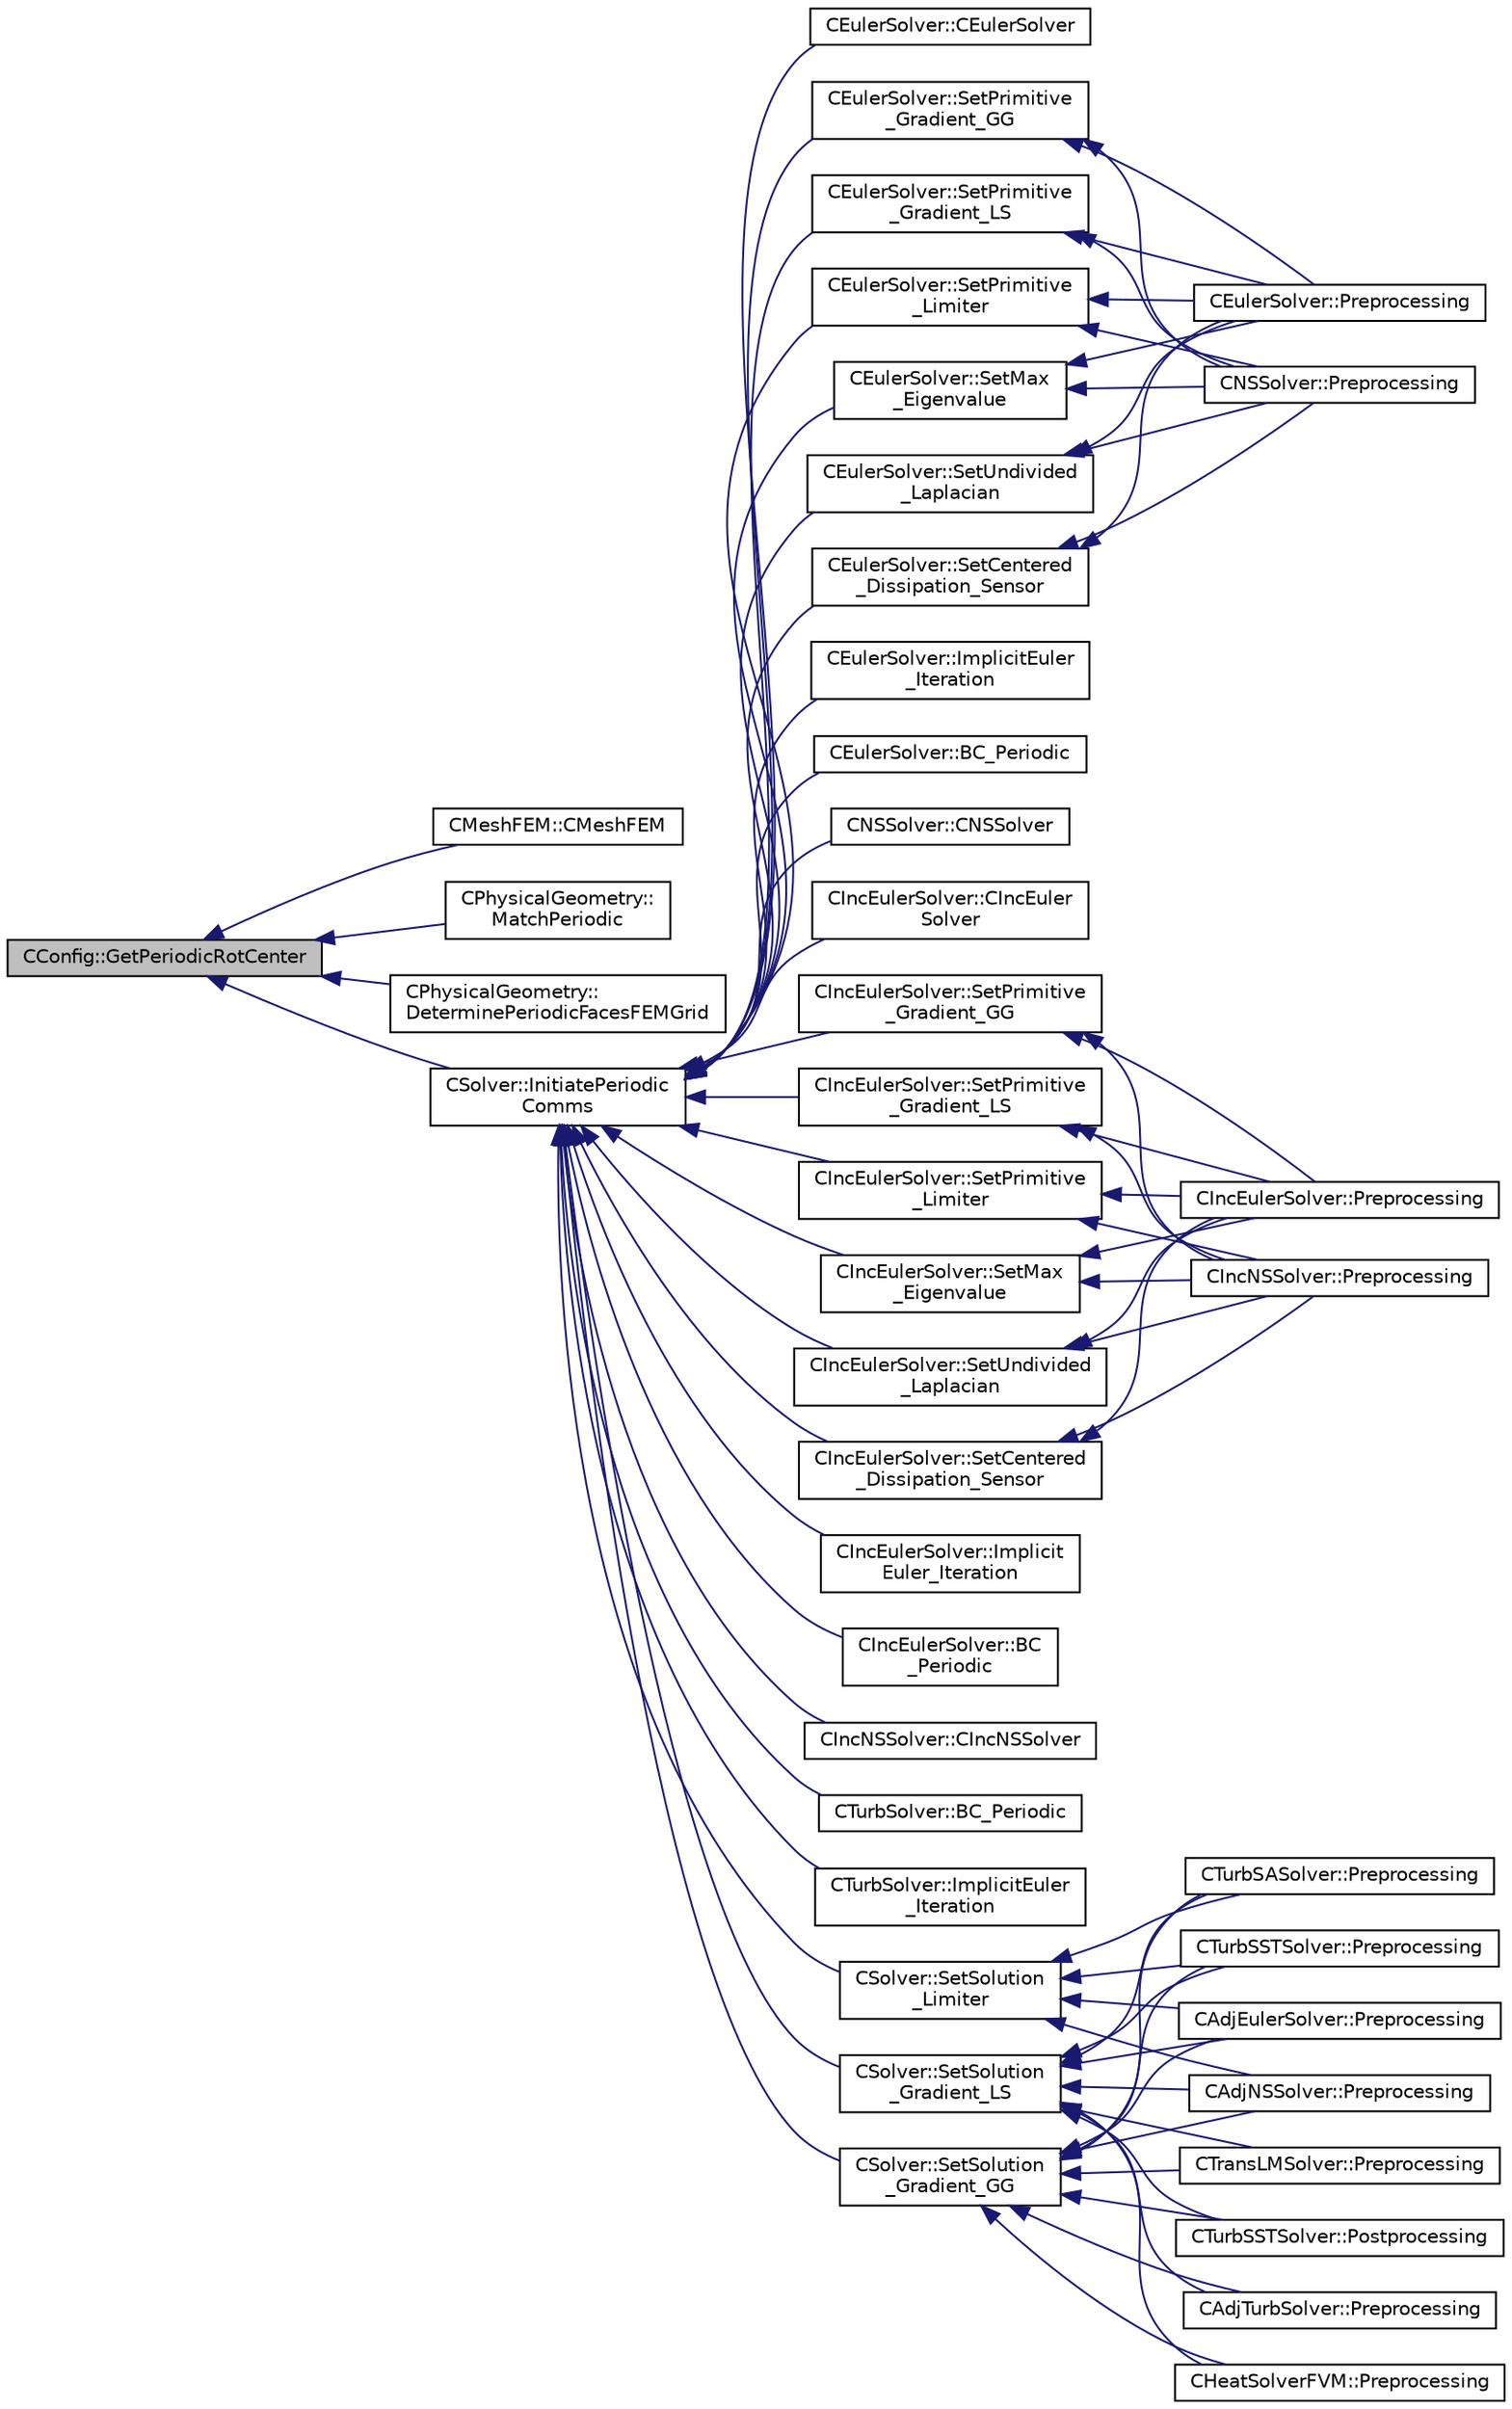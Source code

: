 digraph "CConfig::GetPeriodicRotCenter"
{
  edge [fontname="Helvetica",fontsize="10",labelfontname="Helvetica",labelfontsize="10"];
  node [fontname="Helvetica",fontsize="10",shape=record];
  rankdir="LR";
  Node10152 [label="CConfig::GetPeriodicRotCenter",height=0.2,width=0.4,color="black", fillcolor="grey75", style="filled", fontcolor="black"];
  Node10152 -> Node10153 [dir="back",color="midnightblue",fontsize="10",style="solid",fontname="Helvetica"];
  Node10153 [label="CMeshFEM::CMeshFEM",height=0.2,width=0.4,color="black", fillcolor="white", style="filled",URL="$class_c_mesh_f_e_m.html#ae74b12670fb49ad4d28836d9fc2aab8d",tooltip="Redistributes the grid over the ranks and creates the halo layer. "];
  Node10152 -> Node10154 [dir="back",color="midnightblue",fontsize="10",style="solid",fontname="Helvetica"];
  Node10154 [label="CPhysicalGeometry::\lMatchPeriodic",height=0.2,width=0.4,color="black", fillcolor="white", style="filled",URL="$class_c_physical_geometry.html#a1a784a17c9416b6e7c8a329816bf3339",tooltip="Mach the periodic boundary conditions. "];
  Node10152 -> Node10155 [dir="back",color="midnightblue",fontsize="10",style="solid",fontname="Helvetica"];
  Node10155 [label="CPhysicalGeometry::\lDeterminePeriodicFacesFEMGrid",height=0.2,width=0.4,color="black", fillcolor="white", style="filled",URL="$class_c_physical_geometry.html#a4b8a3bab829079fe0425b00afe2c0dab",tooltip="Determine the neighboring information for periodic faces of a FEM grid. "];
  Node10152 -> Node10156 [dir="back",color="midnightblue",fontsize="10",style="solid",fontname="Helvetica"];
  Node10156 [label="CSolver::InitiatePeriodic\lComms",height=0.2,width=0.4,color="black", fillcolor="white", style="filled",URL="$class_c_solver.html#aab8e1cac165d11ef85d9dd5588b3ea03",tooltip="Routine to load a solver quantity into the data structures for MPI periodic communication and to laun..."];
  Node10156 -> Node10157 [dir="back",color="midnightblue",fontsize="10",style="solid",fontname="Helvetica"];
  Node10157 [label="CEulerSolver::CEulerSolver",height=0.2,width=0.4,color="black", fillcolor="white", style="filled",URL="$class_c_euler_solver.html#ae1e74218b4e943111b100d7ddcbd4db9"];
  Node10156 -> Node10158 [dir="back",color="midnightblue",fontsize="10",style="solid",fontname="Helvetica"];
  Node10158 [label="CEulerSolver::SetMax\l_Eigenvalue",height=0.2,width=0.4,color="black", fillcolor="white", style="filled",URL="$class_c_euler_solver.html#a76f7fdf349ae41c6f0cf4df82b571fb1",tooltip="Compute the max eigenvalue. "];
  Node10158 -> Node10159 [dir="back",color="midnightblue",fontsize="10",style="solid",fontname="Helvetica"];
  Node10159 [label="CEulerSolver::Preprocessing",height=0.2,width=0.4,color="black", fillcolor="white", style="filled",URL="$class_c_euler_solver.html#a8b89e1bfce33284c2d8f5f00f82f3f3f",tooltip="Compute primitive variables and their gradients. "];
  Node10158 -> Node10160 [dir="back",color="midnightblue",fontsize="10",style="solid",fontname="Helvetica"];
  Node10160 [label="CNSSolver::Preprocessing",height=0.2,width=0.4,color="black", fillcolor="white", style="filled",URL="$class_c_n_s_solver.html#a028c83d18cf8520dff2f9628d8a04e4b",tooltip="Restart residual and compute gradients. "];
  Node10156 -> Node10161 [dir="back",color="midnightblue",fontsize="10",style="solid",fontname="Helvetica"];
  Node10161 [label="CEulerSolver::SetUndivided\l_Laplacian",height=0.2,width=0.4,color="black", fillcolor="white", style="filled",URL="$class_c_euler_solver.html#adc7c82a25b8be22b16b5452c1992744f",tooltip="Compute the undivided laplacian for the solution, except the energy equation. "];
  Node10161 -> Node10159 [dir="back",color="midnightblue",fontsize="10",style="solid",fontname="Helvetica"];
  Node10161 -> Node10160 [dir="back",color="midnightblue",fontsize="10",style="solid",fontname="Helvetica"];
  Node10156 -> Node10162 [dir="back",color="midnightblue",fontsize="10",style="solid",fontname="Helvetica"];
  Node10162 [label="CEulerSolver::SetCentered\l_Dissipation_Sensor",height=0.2,width=0.4,color="black", fillcolor="white", style="filled",URL="$class_c_euler_solver.html#a2f4e3619ae65c63cbda1ef2098441ab4",tooltip="Compute a pressure sensor switch. "];
  Node10162 -> Node10159 [dir="back",color="midnightblue",fontsize="10",style="solid",fontname="Helvetica"];
  Node10162 -> Node10160 [dir="back",color="midnightblue",fontsize="10",style="solid",fontname="Helvetica"];
  Node10156 -> Node10163 [dir="back",color="midnightblue",fontsize="10",style="solid",fontname="Helvetica"];
  Node10163 [label="CEulerSolver::ImplicitEuler\l_Iteration",height=0.2,width=0.4,color="black", fillcolor="white", style="filled",URL="$class_c_euler_solver.html#a4e8277fc44dc97c8d73fbe3347204372",tooltip="Update the solution using an implicit Euler scheme. "];
  Node10156 -> Node10164 [dir="back",color="midnightblue",fontsize="10",style="solid",fontname="Helvetica"];
  Node10164 [label="CEulerSolver::SetPrimitive\l_Gradient_GG",height=0.2,width=0.4,color="black", fillcolor="white", style="filled",URL="$class_c_euler_solver.html#a74fb3b502b83371fcf0728ec546e039b",tooltip="Compute the gradient of the primitive variables using Green-Gauss method, and stores the result in th..."];
  Node10164 -> Node10159 [dir="back",color="midnightblue",fontsize="10",style="solid",fontname="Helvetica"];
  Node10164 -> Node10160 [dir="back",color="midnightblue",fontsize="10",style="solid",fontname="Helvetica"];
  Node10156 -> Node10165 [dir="back",color="midnightblue",fontsize="10",style="solid",fontname="Helvetica"];
  Node10165 [label="CEulerSolver::SetPrimitive\l_Gradient_LS",height=0.2,width=0.4,color="black", fillcolor="white", style="filled",URL="$class_c_euler_solver.html#a734d5bd064215fb722477f39993155d4",tooltip="Compute the gradient of the primitive variables using a Least-Squares method, and stores the result i..."];
  Node10165 -> Node10159 [dir="back",color="midnightblue",fontsize="10",style="solid",fontname="Helvetica"];
  Node10165 -> Node10160 [dir="back",color="midnightblue",fontsize="10",style="solid",fontname="Helvetica"];
  Node10156 -> Node10166 [dir="back",color="midnightblue",fontsize="10",style="solid",fontname="Helvetica"];
  Node10166 [label="CEulerSolver::SetPrimitive\l_Limiter",height=0.2,width=0.4,color="black", fillcolor="white", style="filled",URL="$class_c_euler_solver.html#a43004a7f0fad7a6d1f435144710bf13e",tooltip="Compute the limiter of the primitive variables. "];
  Node10166 -> Node10159 [dir="back",color="midnightblue",fontsize="10",style="solid",fontname="Helvetica"];
  Node10166 -> Node10160 [dir="back",color="midnightblue",fontsize="10",style="solid",fontname="Helvetica"];
  Node10156 -> Node10167 [dir="back",color="midnightblue",fontsize="10",style="solid",fontname="Helvetica"];
  Node10167 [label="CEulerSolver::BC_Periodic",height=0.2,width=0.4,color="black", fillcolor="white", style="filled",URL="$class_c_euler_solver.html#a9bd458698ede3dffd1b4d1f974f39b03",tooltip="Impose a periodic boundary condition by summing contributions from the complete control volume..."];
  Node10156 -> Node10168 [dir="back",color="midnightblue",fontsize="10",style="solid",fontname="Helvetica"];
  Node10168 [label="CNSSolver::CNSSolver",height=0.2,width=0.4,color="black", fillcolor="white", style="filled",URL="$class_c_n_s_solver.html#a2a8ad49c42b4546696e631cf44b7788b"];
  Node10156 -> Node10169 [dir="back",color="midnightblue",fontsize="10",style="solid",fontname="Helvetica"];
  Node10169 [label="CIncEulerSolver::CIncEuler\lSolver",height=0.2,width=0.4,color="black", fillcolor="white", style="filled",URL="$class_c_inc_euler_solver.html#a91f644b8f9a00215bac5bcd31dfc06d8"];
  Node10156 -> Node10170 [dir="back",color="midnightblue",fontsize="10",style="solid",fontname="Helvetica"];
  Node10170 [label="CIncEulerSolver::SetMax\l_Eigenvalue",height=0.2,width=0.4,color="black", fillcolor="white", style="filled",URL="$class_c_inc_euler_solver.html#ab804c5648aa5dd71ea12a57997167984",tooltip="Compute the max eigenvalue. "];
  Node10170 -> Node10171 [dir="back",color="midnightblue",fontsize="10",style="solid",fontname="Helvetica"];
  Node10171 [label="CIncEulerSolver::Preprocessing",height=0.2,width=0.4,color="black", fillcolor="white", style="filled",URL="$class_c_inc_euler_solver.html#aabd902b10cc9b41b6b2c406efba0ac41",tooltip="Compute primitive variables and their gradients. "];
  Node10170 -> Node10172 [dir="back",color="midnightblue",fontsize="10",style="solid",fontname="Helvetica"];
  Node10172 [label="CIncNSSolver::Preprocessing",height=0.2,width=0.4,color="black", fillcolor="white", style="filled",URL="$class_c_inc_n_s_solver.html#ae84f6e86313acd1da80c505b4eab81e5",tooltip="Restart residual and compute gradients. "];
  Node10156 -> Node10173 [dir="back",color="midnightblue",fontsize="10",style="solid",fontname="Helvetica"];
  Node10173 [label="CIncEulerSolver::SetUndivided\l_Laplacian",height=0.2,width=0.4,color="black", fillcolor="white", style="filled",URL="$class_c_inc_euler_solver.html#a8b5d7772432b9759213892a50621c329",tooltip="Compute the undivided laplacian for the solution, except the energy equation. "];
  Node10173 -> Node10171 [dir="back",color="midnightblue",fontsize="10",style="solid",fontname="Helvetica"];
  Node10173 -> Node10172 [dir="back",color="midnightblue",fontsize="10",style="solid",fontname="Helvetica"];
  Node10156 -> Node10174 [dir="back",color="midnightblue",fontsize="10",style="solid",fontname="Helvetica"];
  Node10174 [label="CIncEulerSolver::SetCentered\l_Dissipation_Sensor",height=0.2,width=0.4,color="black", fillcolor="white", style="filled",URL="$class_c_inc_euler_solver.html#a2323a0e322236c24668be8750dbaf237",tooltip="Compute a pressure sensor switch. "];
  Node10174 -> Node10171 [dir="back",color="midnightblue",fontsize="10",style="solid",fontname="Helvetica"];
  Node10174 -> Node10172 [dir="back",color="midnightblue",fontsize="10",style="solid",fontname="Helvetica"];
  Node10156 -> Node10175 [dir="back",color="midnightblue",fontsize="10",style="solid",fontname="Helvetica"];
  Node10175 [label="CIncEulerSolver::Implicit\lEuler_Iteration",height=0.2,width=0.4,color="black", fillcolor="white", style="filled",URL="$class_c_inc_euler_solver.html#ad84dd4225bb9d158c52b26e2f30f6fa7",tooltip="Update the solution using an implicit Euler scheme. "];
  Node10156 -> Node10176 [dir="back",color="midnightblue",fontsize="10",style="solid",fontname="Helvetica"];
  Node10176 [label="CIncEulerSolver::SetPrimitive\l_Gradient_GG",height=0.2,width=0.4,color="black", fillcolor="white", style="filled",URL="$class_c_inc_euler_solver.html#a856a6db100c40b9c3df557d1dfe72c2b",tooltip="Compute the gradient of the primitive variables using Green-Gauss method, and stores the result in th..."];
  Node10176 -> Node10171 [dir="back",color="midnightblue",fontsize="10",style="solid",fontname="Helvetica"];
  Node10176 -> Node10172 [dir="back",color="midnightblue",fontsize="10",style="solid",fontname="Helvetica"];
  Node10156 -> Node10177 [dir="back",color="midnightblue",fontsize="10",style="solid",fontname="Helvetica"];
  Node10177 [label="CIncEulerSolver::SetPrimitive\l_Gradient_LS",height=0.2,width=0.4,color="black", fillcolor="white", style="filled",URL="$class_c_inc_euler_solver.html#a3e3355cbeb9d265f4073cca113b9d46e",tooltip="Compute the gradient of the primitive variables using a Least-Squares method, and stores the result i..."];
  Node10177 -> Node10171 [dir="back",color="midnightblue",fontsize="10",style="solid",fontname="Helvetica"];
  Node10177 -> Node10172 [dir="back",color="midnightblue",fontsize="10",style="solid",fontname="Helvetica"];
  Node10156 -> Node10178 [dir="back",color="midnightblue",fontsize="10",style="solid",fontname="Helvetica"];
  Node10178 [label="CIncEulerSolver::SetPrimitive\l_Limiter",height=0.2,width=0.4,color="black", fillcolor="white", style="filled",URL="$class_c_inc_euler_solver.html#a00bd56828c4e41ec3ff1e8753cb320ec",tooltip="Compute the limiter of the primitive variables. "];
  Node10178 -> Node10171 [dir="back",color="midnightblue",fontsize="10",style="solid",fontname="Helvetica"];
  Node10178 -> Node10172 [dir="back",color="midnightblue",fontsize="10",style="solid",fontname="Helvetica"];
  Node10156 -> Node10179 [dir="back",color="midnightblue",fontsize="10",style="solid",fontname="Helvetica"];
  Node10179 [label="CIncEulerSolver::BC\l_Periodic",height=0.2,width=0.4,color="black", fillcolor="white", style="filled",URL="$class_c_inc_euler_solver.html#a994af5dbe296f8a1873e416c3b2fc2a7",tooltip="Impose a periodic boundary condition by summing contributions from the complete control volume..."];
  Node10156 -> Node10180 [dir="back",color="midnightblue",fontsize="10",style="solid",fontname="Helvetica"];
  Node10180 [label="CIncNSSolver::CIncNSSolver",height=0.2,width=0.4,color="black", fillcolor="white", style="filled",URL="$class_c_inc_n_s_solver.html#a82152ac7e91fb1c5c073d98a1f08e2aa"];
  Node10156 -> Node10181 [dir="back",color="midnightblue",fontsize="10",style="solid",fontname="Helvetica"];
  Node10181 [label="CTurbSolver::BC_Periodic",height=0.2,width=0.4,color="black", fillcolor="white", style="filled",URL="$class_c_turb_solver.html#a954cfdd45dfce9df024a30b558b54b25",tooltip="Impose a periodic boundary condition by summing contributions from the complete control volume..."];
  Node10156 -> Node10182 [dir="back",color="midnightblue",fontsize="10",style="solid",fontname="Helvetica"];
  Node10182 [label="CTurbSolver::ImplicitEuler\l_Iteration",height=0.2,width=0.4,color="black", fillcolor="white", style="filled",URL="$class_c_turb_solver.html#af7a0ab68fbb2925c56863df97b3ea4ee",tooltip="Update the solution using an implicit solver. "];
  Node10156 -> Node10183 [dir="back",color="midnightblue",fontsize="10",style="solid",fontname="Helvetica"];
  Node10183 [label="CSolver::SetSolution\l_Gradient_GG",height=0.2,width=0.4,color="black", fillcolor="white", style="filled",URL="$class_c_solver.html#aac4d5e5f3ff20e7e37d55fa5e4ed3647",tooltip="Compute the Green-Gauss gradient of the solution. "];
  Node10183 -> Node10184 [dir="back",color="midnightblue",fontsize="10",style="solid",fontname="Helvetica"];
  Node10184 [label="CAdjEulerSolver::Preprocessing",height=0.2,width=0.4,color="black", fillcolor="white", style="filled",URL="$class_c_adj_euler_solver.html#a4ae0ed840dc8335fd921399625ba794f",tooltip="Initialize the residual vectors. "];
  Node10183 -> Node10185 [dir="back",color="midnightblue",fontsize="10",style="solid",fontname="Helvetica"];
  Node10185 [label="CAdjNSSolver::Preprocessing",height=0.2,width=0.4,color="black", fillcolor="white", style="filled",URL="$class_c_adj_n_s_solver.html#ac16dab76e2c1d86bc7d70ca9f41fd668",tooltip="Restart residual and compute gradients. "];
  Node10183 -> Node10186 [dir="back",color="midnightblue",fontsize="10",style="solid",fontname="Helvetica"];
  Node10186 [label="CAdjTurbSolver::Preprocessing",height=0.2,width=0.4,color="black", fillcolor="white", style="filled",URL="$class_c_adj_turb_solver.html#abde54ee8e9643c4ee460855be166a80f",tooltip="Initializate the residual vectors. "];
  Node10183 -> Node10187 [dir="back",color="midnightblue",fontsize="10",style="solid",fontname="Helvetica"];
  Node10187 [label="CHeatSolverFVM::Preprocessing",height=0.2,width=0.4,color="black", fillcolor="white", style="filled",URL="$class_c_heat_solver_f_v_m.html#a0c89f1dbe5cd5a16caaa9a08200e91fd",tooltip="Restart residual and compute gradients. "];
  Node10183 -> Node10188 [dir="back",color="midnightblue",fontsize="10",style="solid",fontname="Helvetica"];
  Node10188 [label="CTransLMSolver::Preprocessing",height=0.2,width=0.4,color="black", fillcolor="white", style="filled",URL="$class_c_trans_l_m_solver.html#ac319a1f0946ca2806dbe02c4c9bea65b",tooltip="Restart residual and compute gradients. "];
  Node10183 -> Node10189 [dir="back",color="midnightblue",fontsize="10",style="solid",fontname="Helvetica"];
  Node10189 [label="CTurbSASolver::Preprocessing",height=0.2,width=0.4,color="black", fillcolor="white", style="filled",URL="$class_c_turb_s_a_solver.html#a225518dc5f0ca6ed894add826aaa16ea",tooltip="Restart residual and compute gradients. "];
  Node10183 -> Node10190 [dir="back",color="midnightblue",fontsize="10",style="solid",fontname="Helvetica"];
  Node10190 [label="CTurbSSTSolver::Preprocessing",height=0.2,width=0.4,color="black", fillcolor="white", style="filled",URL="$class_c_turb_s_s_t_solver.html#a653cf05307f24374fda6f523ce3130bf",tooltip="Restart residual and compute gradients. "];
  Node10183 -> Node10191 [dir="back",color="midnightblue",fontsize="10",style="solid",fontname="Helvetica"];
  Node10191 [label="CTurbSSTSolver::Postprocessing",height=0.2,width=0.4,color="black", fillcolor="white", style="filled",URL="$class_c_turb_s_s_t_solver.html#aa5306eec5b89c3c229c2a4c41846eb4d",tooltip="Computes the eddy viscosity. "];
  Node10156 -> Node10192 [dir="back",color="midnightblue",fontsize="10",style="solid",fontname="Helvetica"];
  Node10192 [label="CSolver::SetSolution\l_Gradient_LS",height=0.2,width=0.4,color="black", fillcolor="white", style="filled",URL="$class_c_solver.html#ac4d9cf9609d7bdb52e7f1dc9cc8b4c1f",tooltip="Compute the Least Squares gradient of the solution. "];
  Node10192 -> Node10184 [dir="back",color="midnightblue",fontsize="10",style="solid",fontname="Helvetica"];
  Node10192 -> Node10185 [dir="back",color="midnightblue",fontsize="10",style="solid",fontname="Helvetica"];
  Node10192 -> Node10186 [dir="back",color="midnightblue",fontsize="10",style="solid",fontname="Helvetica"];
  Node10192 -> Node10187 [dir="back",color="midnightblue",fontsize="10",style="solid",fontname="Helvetica"];
  Node10192 -> Node10188 [dir="back",color="midnightblue",fontsize="10",style="solid",fontname="Helvetica"];
  Node10192 -> Node10189 [dir="back",color="midnightblue",fontsize="10",style="solid",fontname="Helvetica"];
  Node10192 -> Node10190 [dir="back",color="midnightblue",fontsize="10",style="solid",fontname="Helvetica"];
  Node10192 -> Node10191 [dir="back",color="midnightblue",fontsize="10",style="solid",fontname="Helvetica"];
  Node10156 -> Node10193 [dir="back",color="midnightblue",fontsize="10",style="solid",fontname="Helvetica"];
  Node10193 [label="CSolver::SetSolution\l_Limiter",height=0.2,width=0.4,color="black", fillcolor="white", style="filled",URL="$class_c_solver.html#a641e9c59698ab9c7c2fb91107ad70d77",tooltip="Compute slope limiter. "];
  Node10193 -> Node10184 [dir="back",color="midnightblue",fontsize="10",style="solid",fontname="Helvetica"];
  Node10193 -> Node10185 [dir="back",color="midnightblue",fontsize="10",style="solid",fontname="Helvetica"];
  Node10193 -> Node10189 [dir="back",color="midnightblue",fontsize="10",style="solid",fontname="Helvetica"];
  Node10193 -> Node10190 [dir="back",color="midnightblue",fontsize="10",style="solid",fontname="Helvetica"];
}
